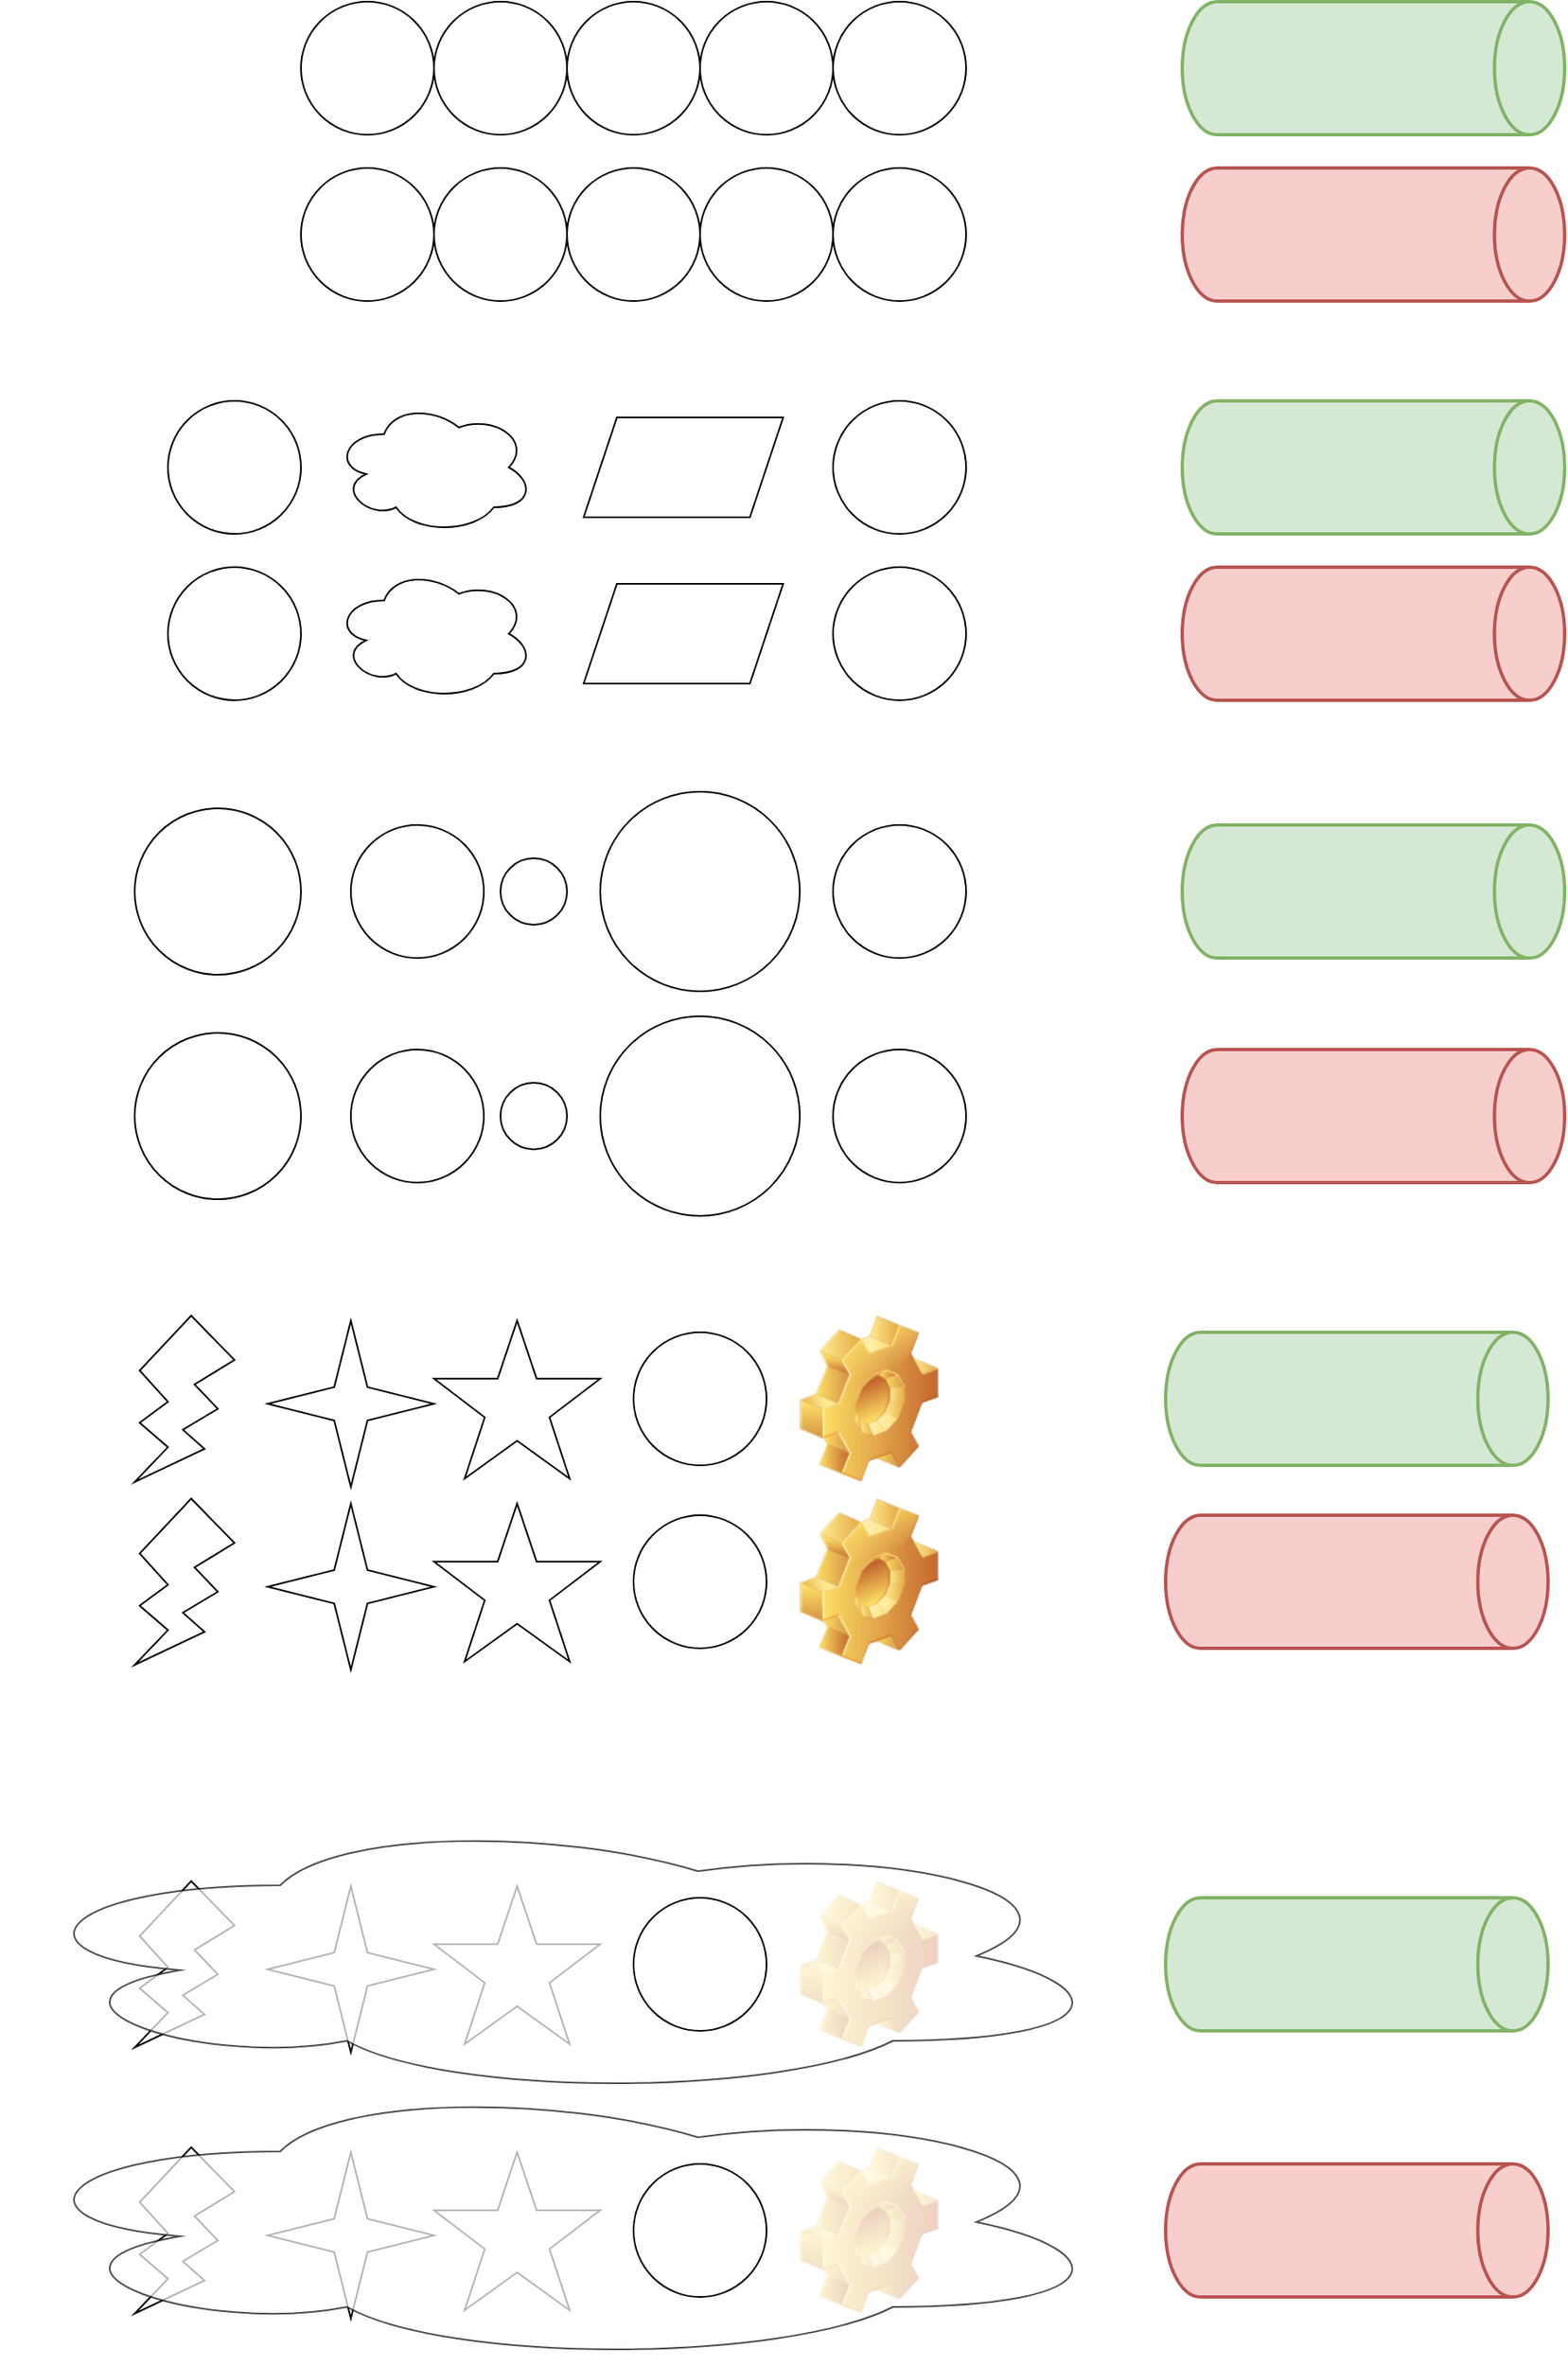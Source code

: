 <mxfile version="17.1.3" type="github"><diagram id="Io52EMyB4rZLKp7yZH7L" name="Page-1"><mxGraphModel dx="2889" dy="1122" grid="1" gridSize="10" guides="1" tooltips="1" connect="1" arrows="1" fold="1" page="1" pageScale="1" pageWidth="827" pageHeight="1169" math="0" shadow="0"><root><mxCell id="0"/><mxCell id="1" parent="0"/><mxCell id="b5uRBHwfG8QYbhyNc9hv-1" value="" style="strokeWidth=2;html=1;shape=mxgraph.flowchart.direct_data;whiteSpace=wrap;fillColor=#d5e8d4;strokeColor=#82b366;" vertex="1" parent="1"><mxGeometry x="40" y="50" width="230" height="80" as="geometry"/></mxCell><mxCell id="b5uRBHwfG8QYbhyNc9hv-4" value="" style="ellipse;whiteSpace=wrap;html=1;aspect=fixed;" vertex="1" parent="1"><mxGeometry x="-570" y="390" width="80" height="80" as="geometry"/></mxCell><mxCell id="b5uRBHwfG8QYbhyNc9hv-5" value="" style="ellipse;whiteSpace=wrap;html=1;aspect=fixed;" vertex="1" parent="1"><mxGeometry x="-170" y="50" width="80" height="80" as="geometry"/></mxCell><mxCell id="b5uRBHwfG8QYbhyNc9hv-6" value="" style="ellipse;whiteSpace=wrap;html=1;aspect=fixed;" vertex="1" parent="1"><mxGeometry x="-250" y="50" width="80" height="80" as="geometry"/></mxCell><mxCell id="b5uRBHwfG8QYbhyNc9hv-7" value="" style="ellipse;whiteSpace=wrap;html=1;aspect=fixed;" vertex="1" parent="1"><mxGeometry x="-330" y="50" width="80" height="80" as="geometry"/></mxCell><mxCell id="b5uRBHwfG8QYbhyNc9hv-8" value="" style="ellipse;whiteSpace=wrap;html=1;aspect=fixed;" vertex="1" parent="1"><mxGeometry x="-410" y="50" width="80" height="80" as="geometry"/></mxCell><mxCell id="b5uRBHwfG8QYbhyNc9hv-9" value="" style="strokeWidth=2;html=1;shape=mxgraph.flowchart.direct_data;whiteSpace=wrap;fillColor=#f8cecc;strokeColor=#b85450;" vertex="1" parent="1"><mxGeometry x="40" y="390" width="230" height="80" as="geometry"/></mxCell><mxCell id="b5uRBHwfG8QYbhyNc9hv-11" value="" style="shape=parallelogram;perimeter=parallelogramPerimeter;whiteSpace=wrap;html=1;fixedSize=1;" vertex="1" parent="1"><mxGeometry x="-320" y="400" width="120" height="60" as="geometry"/></mxCell><mxCell id="b5uRBHwfG8QYbhyNc9hv-12" value="" style="ellipse;shape=cloud;whiteSpace=wrap;html=1;" vertex="1" parent="1"><mxGeometry x="-470" y="390" width="120" height="80" as="geometry"/></mxCell><mxCell id="b5uRBHwfG8QYbhyNc9hv-13" value="" style="ellipse;whiteSpace=wrap;html=1;aspect=fixed;" vertex="1" parent="1"><mxGeometry x="-490" y="50" width="80" height="80" as="geometry"/></mxCell><mxCell id="b5uRBHwfG8QYbhyNc9hv-14" value="" style="strokeWidth=2;html=1;shape=mxgraph.flowchart.direct_data;whiteSpace=wrap;fillColor=#d5e8d4;strokeColor=#82b366;" vertex="1" parent="1"><mxGeometry x="40" y="545" width="230" height="80" as="geometry"/></mxCell><mxCell id="b5uRBHwfG8QYbhyNc9hv-15" value="" style="ellipse;whiteSpace=wrap;html=1;aspect=fixed;" vertex="1" parent="1"><mxGeometry x="-170" y="545" width="80" height="80" as="geometry"/></mxCell><mxCell id="b5uRBHwfG8QYbhyNc9hv-16" value="" style="ellipse;whiteSpace=wrap;html=1;aspect=fixed;" vertex="1" parent="1"><mxGeometry x="-310" y="525" width="120" height="120" as="geometry"/></mxCell><mxCell id="b5uRBHwfG8QYbhyNc9hv-17" value="" style="ellipse;whiteSpace=wrap;html=1;aspect=fixed;" vertex="1" parent="1"><mxGeometry x="-370" y="565" width="40" height="40" as="geometry"/></mxCell><mxCell id="b5uRBHwfG8QYbhyNc9hv-18" value="" style="ellipse;whiteSpace=wrap;html=1;aspect=fixed;" vertex="1" parent="1"><mxGeometry x="-460" y="545" width="80" height="80" as="geometry"/></mxCell><mxCell id="b5uRBHwfG8QYbhyNc9hv-19" value="" style="ellipse;whiteSpace=wrap;html=1;aspect=fixed;" vertex="1" parent="1"><mxGeometry x="-590" y="535" width="100" height="100" as="geometry"/></mxCell><mxCell id="b5uRBHwfG8QYbhyNc9hv-21" value="" style="strokeWidth=2;html=1;shape=mxgraph.flowchart.direct_data;whiteSpace=wrap;fillColor=#d5e8d4;strokeColor=#82b366;" vertex="1" parent="1"><mxGeometry x="30" y="850" width="230" height="80" as="geometry"/></mxCell><mxCell id="b5uRBHwfG8QYbhyNc9hv-25" value="" style="ellipse;whiteSpace=wrap;html=1;aspect=fixed;" vertex="1" parent="1"><mxGeometry x="-290" y="850" width="80" height="80" as="geometry"/></mxCell><mxCell id="b5uRBHwfG8QYbhyNc9hv-27" value="" style="shape=image;html=1;verticalLabelPosition=bottom;verticalAlign=top;imageAspect=0;image=img/clipart/Gear_128x128.png" vertex="1" parent="1"><mxGeometry x="-190" y="840" width="83.33" height="100" as="geometry"/></mxCell><mxCell id="b5uRBHwfG8QYbhyNc9hv-29" value="" style="verticalLabelPosition=bottom;verticalAlign=top;html=1;shape=mxgraph.basic.star" vertex="1" parent="1"><mxGeometry x="-410" y="843" width="100" height="95" as="geometry"/></mxCell><mxCell id="b5uRBHwfG8QYbhyNc9hv-30" value="" style="verticalLabelPosition=bottom;verticalAlign=top;html=1;shape=mxgraph.basic.flash" vertex="1" parent="1"><mxGeometry x="-590" y="840" width="60" height="100" as="geometry"/></mxCell><mxCell id="b5uRBHwfG8QYbhyNc9hv-31" value="" style="verticalLabelPosition=bottom;verticalAlign=top;html=1;shape=mxgraph.basic.4_point_star_2;dx=0.8;" vertex="1" parent="1"><mxGeometry x="-510" y="843" width="100" height="100" as="geometry"/></mxCell><mxCell id="b5uRBHwfG8QYbhyNc9hv-32" value="" style="strokeWidth=2;html=1;shape=mxgraph.flowchart.direct_data;whiteSpace=wrap;fillColor=#f8cecc;strokeColor=#b85450;" vertex="1" parent="1"><mxGeometry x="40" y="150" width="230" height="80" as="geometry"/></mxCell><mxCell id="b5uRBHwfG8QYbhyNc9hv-33" value="" style="ellipse;whiteSpace=wrap;html=1;aspect=fixed;" vertex="1" parent="1"><mxGeometry x="-170" y="150" width="80" height="80" as="geometry"/></mxCell><mxCell id="b5uRBHwfG8QYbhyNc9hv-34" value="" style="ellipse;whiteSpace=wrap;html=1;aspect=fixed;" vertex="1" parent="1"><mxGeometry x="-250" y="150" width="80" height="80" as="geometry"/></mxCell><mxCell id="b5uRBHwfG8QYbhyNc9hv-35" value="" style="ellipse;whiteSpace=wrap;html=1;aspect=fixed;" vertex="1" parent="1"><mxGeometry x="-330" y="150" width="80" height="80" as="geometry"/></mxCell><mxCell id="b5uRBHwfG8QYbhyNc9hv-36" value="" style="ellipse;whiteSpace=wrap;html=1;aspect=fixed;" vertex="1" parent="1"><mxGeometry x="-410" y="150" width="80" height="80" as="geometry"/></mxCell><mxCell id="b5uRBHwfG8QYbhyNc9hv-37" value="" style="ellipse;whiteSpace=wrap;html=1;aspect=fixed;" vertex="1" parent="1"><mxGeometry x="-490" y="150" width="80" height="80" as="geometry"/></mxCell><mxCell id="b5uRBHwfG8QYbhyNc9hv-38" value="" style="ellipse;whiteSpace=wrap;html=1;aspect=fixed;" vertex="1" parent="1"><mxGeometry x="-570" y="290" width="80" height="80" as="geometry"/></mxCell><mxCell id="b5uRBHwfG8QYbhyNc9hv-39" value="" style="strokeWidth=2;html=1;shape=mxgraph.flowchart.direct_data;whiteSpace=wrap;fillColor=#d5e8d4;strokeColor=#82b366;" vertex="1" parent="1"><mxGeometry x="40" y="290" width="230" height="80" as="geometry"/></mxCell><mxCell id="b5uRBHwfG8QYbhyNc9hv-41" value="" style="shape=parallelogram;perimeter=parallelogramPerimeter;whiteSpace=wrap;html=1;fixedSize=1;" vertex="1" parent="1"><mxGeometry x="-320" y="300" width="120" height="60" as="geometry"/></mxCell><mxCell id="b5uRBHwfG8QYbhyNc9hv-42" value="" style="ellipse;shape=cloud;whiteSpace=wrap;html=1;" vertex="1" parent="1"><mxGeometry x="-470" y="290" width="120" height="80" as="geometry"/></mxCell><mxCell id="b5uRBHwfG8QYbhyNc9hv-49" value="" style="strokeWidth=2;html=1;shape=mxgraph.flowchart.direct_data;whiteSpace=wrap;fillColor=#f8cecc;strokeColor=#b85450;" vertex="1" parent="1"><mxGeometry x="40" y="680" width="230" height="80" as="geometry"/></mxCell><mxCell id="b5uRBHwfG8QYbhyNc9hv-50" value="" style="ellipse;whiteSpace=wrap;html=1;aspect=fixed;" vertex="1" parent="1"><mxGeometry x="-170" y="680" width="80" height="80" as="geometry"/></mxCell><mxCell id="b5uRBHwfG8QYbhyNc9hv-51" value="" style="ellipse;whiteSpace=wrap;html=1;aspect=fixed;" vertex="1" parent="1"><mxGeometry x="-310" y="660" width="120" height="120" as="geometry"/></mxCell><mxCell id="b5uRBHwfG8QYbhyNc9hv-52" value="" style="ellipse;whiteSpace=wrap;html=1;aspect=fixed;" vertex="1" parent="1"><mxGeometry x="-370" y="700" width="40" height="40" as="geometry"/></mxCell><mxCell id="b5uRBHwfG8QYbhyNc9hv-53" value="" style="ellipse;whiteSpace=wrap;html=1;aspect=fixed;" vertex="1" parent="1"><mxGeometry x="-460" y="680" width="80" height="80" as="geometry"/></mxCell><mxCell id="b5uRBHwfG8QYbhyNc9hv-54" value="" style="ellipse;whiteSpace=wrap;html=1;aspect=fixed;" vertex="1" parent="1"><mxGeometry x="-590" y="670" width="100" height="100" as="geometry"/></mxCell><mxCell id="b5uRBHwfG8QYbhyNc9hv-55" value="" style="ellipse;whiteSpace=wrap;html=1;aspect=fixed;" vertex="1" parent="1"><mxGeometry x="-170" y="290" width="80" height="80" as="geometry"/></mxCell><mxCell id="b5uRBHwfG8QYbhyNc9hv-56" value="" style="ellipse;whiteSpace=wrap;html=1;aspect=fixed;" vertex="1" parent="1"><mxGeometry x="-170" y="390" width="80" height="80" as="geometry"/></mxCell><mxCell id="b5uRBHwfG8QYbhyNc9hv-57" value="" style="strokeWidth=2;html=1;shape=mxgraph.flowchart.direct_data;whiteSpace=wrap;fillColor=#f8cecc;strokeColor=#b85450;" vertex="1" parent="1"><mxGeometry x="30" y="960" width="230" height="80" as="geometry"/></mxCell><mxCell id="b5uRBHwfG8QYbhyNc9hv-58" value="" style="ellipse;whiteSpace=wrap;html=1;aspect=fixed;" vertex="1" parent="1"><mxGeometry x="-290" y="960" width="80" height="80" as="geometry"/></mxCell><mxCell id="b5uRBHwfG8QYbhyNc9hv-59" value="" style="shape=image;html=1;verticalLabelPosition=bottom;verticalAlign=top;imageAspect=0;image=img/clipart/Gear_128x128.png" vertex="1" parent="1"><mxGeometry x="-190" y="950" width="83.33" height="100" as="geometry"/></mxCell><mxCell id="b5uRBHwfG8QYbhyNc9hv-60" value="" style="verticalLabelPosition=bottom;verticalAlign=top;html=1;shape=mxgraph.basic.star" vertex="1" parent="1"><mxGeometry x="-410" y="953" width="100" height="95" as="geometry"/></mxCell><mxCell id="b5uRBHwfG8QYbhyNc9hv-61" value="" style="verticalLabelPosition=bottom;verticalAlign=top;html=1;shape=mxgraph.basic.flash" vertex="1" parent="1"><mxGeometry x="-590" y="950" width="60" height="100" as="geometry"/></mxCell><mxCell id="b5uRBHwfG8QYbhyNc9hv-62" value="" style="verticalLabelPosition=bottom;verticalAlign=top;html=1;shape=mxgraph.basic.4_point_star_2;dx=0.8;" vertex="1" parent="1"><mxGeometry x="-510" y="953" width="100" height="100" as="geometry"/></mxCell><mxCell id="b5uRBHwfG8QYbhyNc9hv-63" value="" style="strokeWidth=2;html=1;shape=mxgraph.flowchart.direct_data;whiteSpace=wrap;fillColor=#d5e8d4;strokeColor=#82b366;" vertex="1" parent="1"><mxGeometry x="30" y="1190" width="230" height="80" as="geometry"/></mxCell><mxCell id="b5uRBHwfG8QYbhyNc9hv-65" value="" style="shape=image;html=1;verticalLabelPosition=bottom;verticalAlign=top;imageAspect=0;image=img/clipart/Gear_128x128.png" vertex="1" parent="1"><mxGeometry x="-190" y="1180" width="83.33" height="100" as="geometry"/></mxCell><mxCell id="b5uRBHwfG8QYbhyNc9hv-66" value="" style="verticalLabelPosition=bottom;verticalAlign=top;html=1;shape=mxgraph.basic.star" vertex="1" parent="1"><mxGeometry x="-410" y="1183" width="100" height="95" as="geometry"/></mxCell><mxCell id="b5uRBHwfG8QYbhyNc9hv-67" value="" style="verticalLabelPosition=bottom;verticalAlign=top;html=1;shape=mxgraph.basic.flash" vertex="1" parent="1"><mxGeometry x="-590" y="1180" width="60" height="100" as="geometry"/></mxCell><mxCell id="b5uRBHwfG8QYbhyNc9hv-68" value="" style="verticalLabelPosition=bottom;verticalAlign=top;html=1;shape=mxgraph.basic.4_point_star_2;dx=0.8;" vertex="1" parent="1"><mxGeometry x="-510" y="1183" width="100" height="100" as="geometry"/></mxCell><mxCell id="b5uRBHwfG8QYbhyNc9hv-75" value="" style="ellipse;shape=cloud;whiteSpace=wrap;html=1;opacity=70;" vertex="1" parent="1"><mxGeometry x="-670" y="1140" width="670" height="170" as="geometry"/></mxCell><mxCell id="b5uRBHwfG8QYbhyNc9hv-64" value="" style="ellipse;whiteSpace=wrap;html=1;aspect=fixed;" vertex="1" parent="1"><mxGeometry x="-290" y="1190" width="80" height="80" as="geometry"/></mxCell><mxCell id="b5uRBHwfG8QYbhyNc9hv-76" value="" style="strokeWidth=2;html=1;shape=mxgraph.flowchart.direct_data;whiteSpace=wrap;fillColor=#f8cecc;strokeColor=#b85450;" vertex="1" parent="1"><mxGeometry x="30" y="1350" width="230" height="80" as="geometry"/></mxCell><mxCell id="b5uRBHwfG8QYbhyNc9hv-77" value="" style="shape=image;html=1;verticalLabelPosition=bottom;verticalAlign=top;imageAspect=0;image=img/clipart/Gear_128x128.png" vertex="1" parent="1"><mxGeometry x="-190" y="1340" width="83.33" height="100" as="geometry"/></mxCell><mxCell id="b5uRBHwfG8QYbhyNc9hv-78" value="" style="verticalLabelPosition=bottom;verticalAlign=top;html=1;shape=mxgraph.basic.star" vertex="1" parent="1"><mxGeometry x="-410" y="1343" width="100" height="95" as="geometry"/></mxCell><mxCell id="b5uRBHwfG8QYbhyNc9hv-79" value="" style="verticalLabelPosition=bottom;verticalAlign=top;html=1;shape=mxgraph.basic.flash" vertex="1" parent="1"><mxGeometry x="-590" y="1340" width="60" height="100" as="geometry"/></mxCell><mxCell id="b5uRBHwfG8QYbhyNc9hv-80" value="" style="verticalLabelPosition=bottom;verticalAlign=top;html=1;shape=mxgraph.basic.4_point_star_2;dx=0.8;" vertex="1" parent="1"><mxGeometry x="-510" y="1343" width="100" height="100" as="geometry"/></mxCell><mxCell id="b5uRBHwfG8QYbhyNc9hv-81" value="" style="ellipse;shape=cloud;whiteSpace=wrap;html=1;opacity=70;" vertex="1" parent="1"><mxGeometry x="-670" y="1300" width="670" height="170" as="geometry"/></mxCell><mxCell id="b5uRBHwfG8QYbhyNc9hv-82" value="" style="ellipse;whiteSpace=wrap;html=1;aspect=fixed;" vertex="1" parent="1"><mxGeometry x="-290" y="1350" width="80" height="80" as="geometry"/></mxCell></root></mxGraphModel></diagram></mxfile>